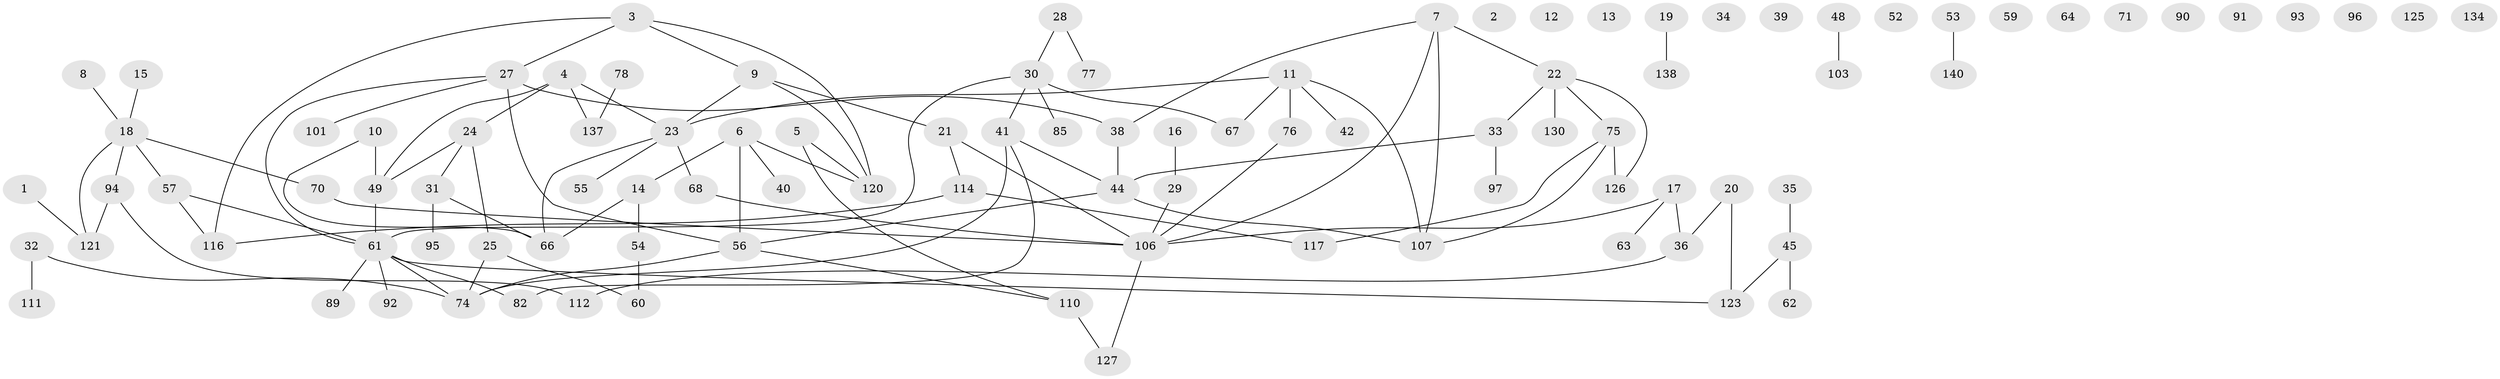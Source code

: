 // original degree distribution, {1: 0.2624113475177305, 0: 0.09929078014184398, 4: 0.09929078014184398, 5: 0.05673758865248227, 3: 0.24113475177304963, 2: 0.23404255319148937, 7: 0.0070921985815602835}
// Generated by graph-tools (version 1.1) at 2025/41/03/06/25 10:41:20]
// undirected, 98 vertices, 111 edges
graph export_dot {
graph [start="1"]
  node [color=gray90,style=filled];
  1;
  2;
  3 [super="+124"];
  4 [super="+58"];
  5 [super="+132"];
  6 [super="+50"];
  7 [super="+105"];
  8;
  9 [super="+108"];
  10 [super="+79"];
  11 [super="+47"];
  12;
  13;
  14 [super="+26"];
  15;
  16;
  17 [super="+46"];
  18 [super="+69"];
  19 [super="+43"];
  20 [super="+37"];
  21;
  22 [super="+99"];
  23 [super="+80"];
  24 [super="+51"];
  25 [super="+65"];
  27 [super="+102"];
  28;
  29 [super="+113"];
  30 [super="+122"];
  31 [super="+115"];
  32;
  33 [super="+72"];
  34;
  35;
  36 [super="+98"];
  38;
  39;
  40;
  41;
  42 [super="+81"];
  44 [super="+88"];
  45 [super="+73"];
  48;
  49 [super="+86"];
  52;
  53;
  54 [super="+84"];
  55;
  56;
  57;
  59;
  60;
  61 [super="+141"];
  62;
  63 [super="+133"];
  64;
  66;
  67;
  68;
  70 [super="+83"];
  71 [super="+118"];
  74 [super="+87"];
  75 [super="+104"];
  76;
  77;
  78 [super="+100"];
  82;
  85;
  89;
  90;
  91;
  92;
  93;
  94 [super="+119"];
  95 [super="+129"];
  96;
  97;
  101 [super="+128"];
  103;
  106 [super="+109"];
  107;
  110 [super="+135"];
  111;
  112;
  114;
  116 [super="+139"];
  117;
  120 [super="+136"];
  121;
  123;
  125;
  126;
  127 [super="+131"];
  130;
  134;
  137;
  138;
  140;
  1 -- 121;
  3 -- 9;
  3 -- 27;
  3 -- 116;
  3 -- 120;
  4 -- 24;
  4 -- 49;
  4 -- 137;
  4 -- 23;
  5 -- 120;
  5 -- 110;
  6 -- 14;
  6 -- 40;
  6 -- 56;
  6 -- 120;
  7 -- 22;
  7 -- 107;
  7 -- 106;
  7 -- 38;
  8 -- 18;
  9 -- 23;
  9 -- 120;
  9 -- 21;
  10 -- 49;
  10 -- 66;
  11 -- 107;
  11 -- 67;
  11 -- 23;
  11 -- 42;
  11 -- 76;
  14 -- 54;
  14 -- 66;
  15 -- 18;
  16 -- 29;
  17 -- 106;
  17 -- 36;
  17 -- 63;
  18 -- 57;
  18 -- 121;
  18 -- 70;
  18 -- 94;
  19 -- 138;
  20 -- 36;
  20 -- 123;
  21 -- 114;
  21 -- 106;
  22 -- 33;
  22 -- 126;
  22 -- 75;
  22 -- 130;
  23 -- 66;
  23 -- 68;
  23 -- 55;
  24 -- 25;
  24 -- 49;
  24 -- 31;
  25 -- 60;
  25 -- 74;
  27 -- 56;
  27 -- 38;
  27 -- 61;
  27 -- 101;
  28 -- 30;
  28 -- 77;
  29 -- 106;
  30 -- 41;
  30 -- 61;
  30 -- 67;
  30 -- 85;
  31 -- 66;
  31 -- 95;
  32 -- 111;
  32 -- 74;
  33 -- 44;
  33 -- 97;
  35 -- 45;
  36 -- 112;
  38 -- 44;
  41 -- 44;
  41 -- 74;
  41 -- 82;
  44 -- 107;
  44 -- 56;
  45 -- 62;
  45 -- 123;
  48 -- 103;
  49 -- 61;
  53 -- 140;
  54 -- 60;
  56 -- 74;
  56 -- 110;
  57 -- 116;
  57 -- 61;
  61 -- 123;
  61 -- 82;
  61 -- 89;
  61 -- 74;
  61 -- 92;
  68 -- 106;
  70 -- 106;
  75 -- 107;
  75 -- 117;
  75 -- 126;
  76 -- 106;
  78 -- 137;
  94 -- 112;
  94 -- 121;
  106 -- 127;
  110 -- 127;
  114 -- 116;
  114 -- 117;
}
